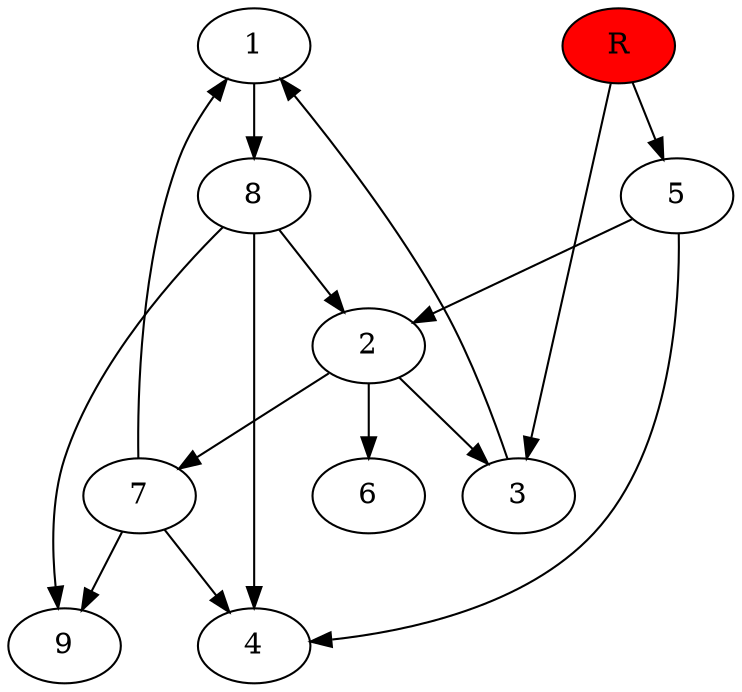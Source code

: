 digraph prb22036 {
	1
	2
	3
	4
	5
	6
	7
	8
	R [fillcolor="#ff0000" style=filled]
	1 -> 8
	2 -> 3
	2 -> 6
	2 -> 7
	3 -> 1
	5 -> 2
	5 -> 4
	7 -> 1
	7 -> 4
	7 -> 9
	8 -> 2
	8 -> 4
	8 -> 9
	R -> 3
	R -> 5
}
